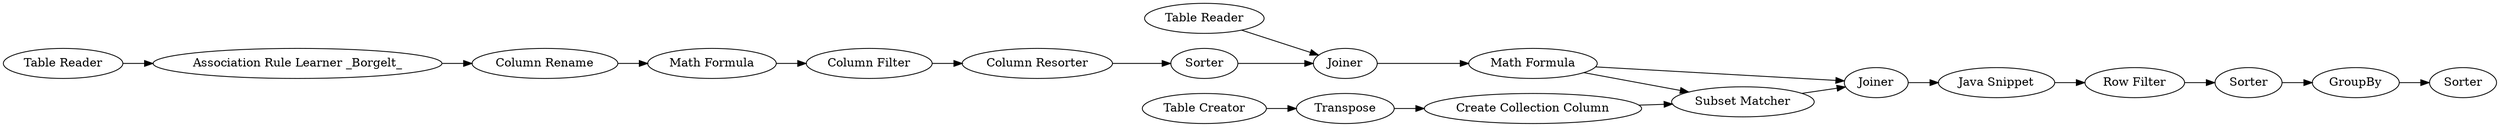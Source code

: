digraph {
	116 [label="Table Reader"]
	121 [label="Association Rule Learner _Borgelt_"]
	122 [label="Table Reader"]
	123 [label="Table Creator"]
	125 [label="Subset Matcher"]
	126 [label=Transpose]
	127 [label="Create Collection Column"]
	128 [label="Column Filter"]
	129 [label="Math Formula"]
	130 [label="Column Rename"]
	131 [label="Column Resorter"]
	132 [label=Sorter]
	133 [label=Joiner]
	134 [label="Math Formula"]
	135 [label=Joiner]
	136 [label=Sorter]
	137 [label=GroupBy]
	138 [label=Sorter]
	145 [label="Java Snippet"]
	146 [label="Row Filter"]
	116 -> 133
	121 -> 130
	122 -> 121
	123 -> 126
	125 -> 135
	126 -> 127
	127 -> 125
	128 -> 131
	129 -> 128
	130 -> 129
	131 -> 132
	132 -> 133
	133 -> 134
	134 -> 135
	134 -> 125
	135 -> 145
	136 -> 137
	137 -> 138
	145 -> 146
	146 -> 136
	rankdir=LR
}
